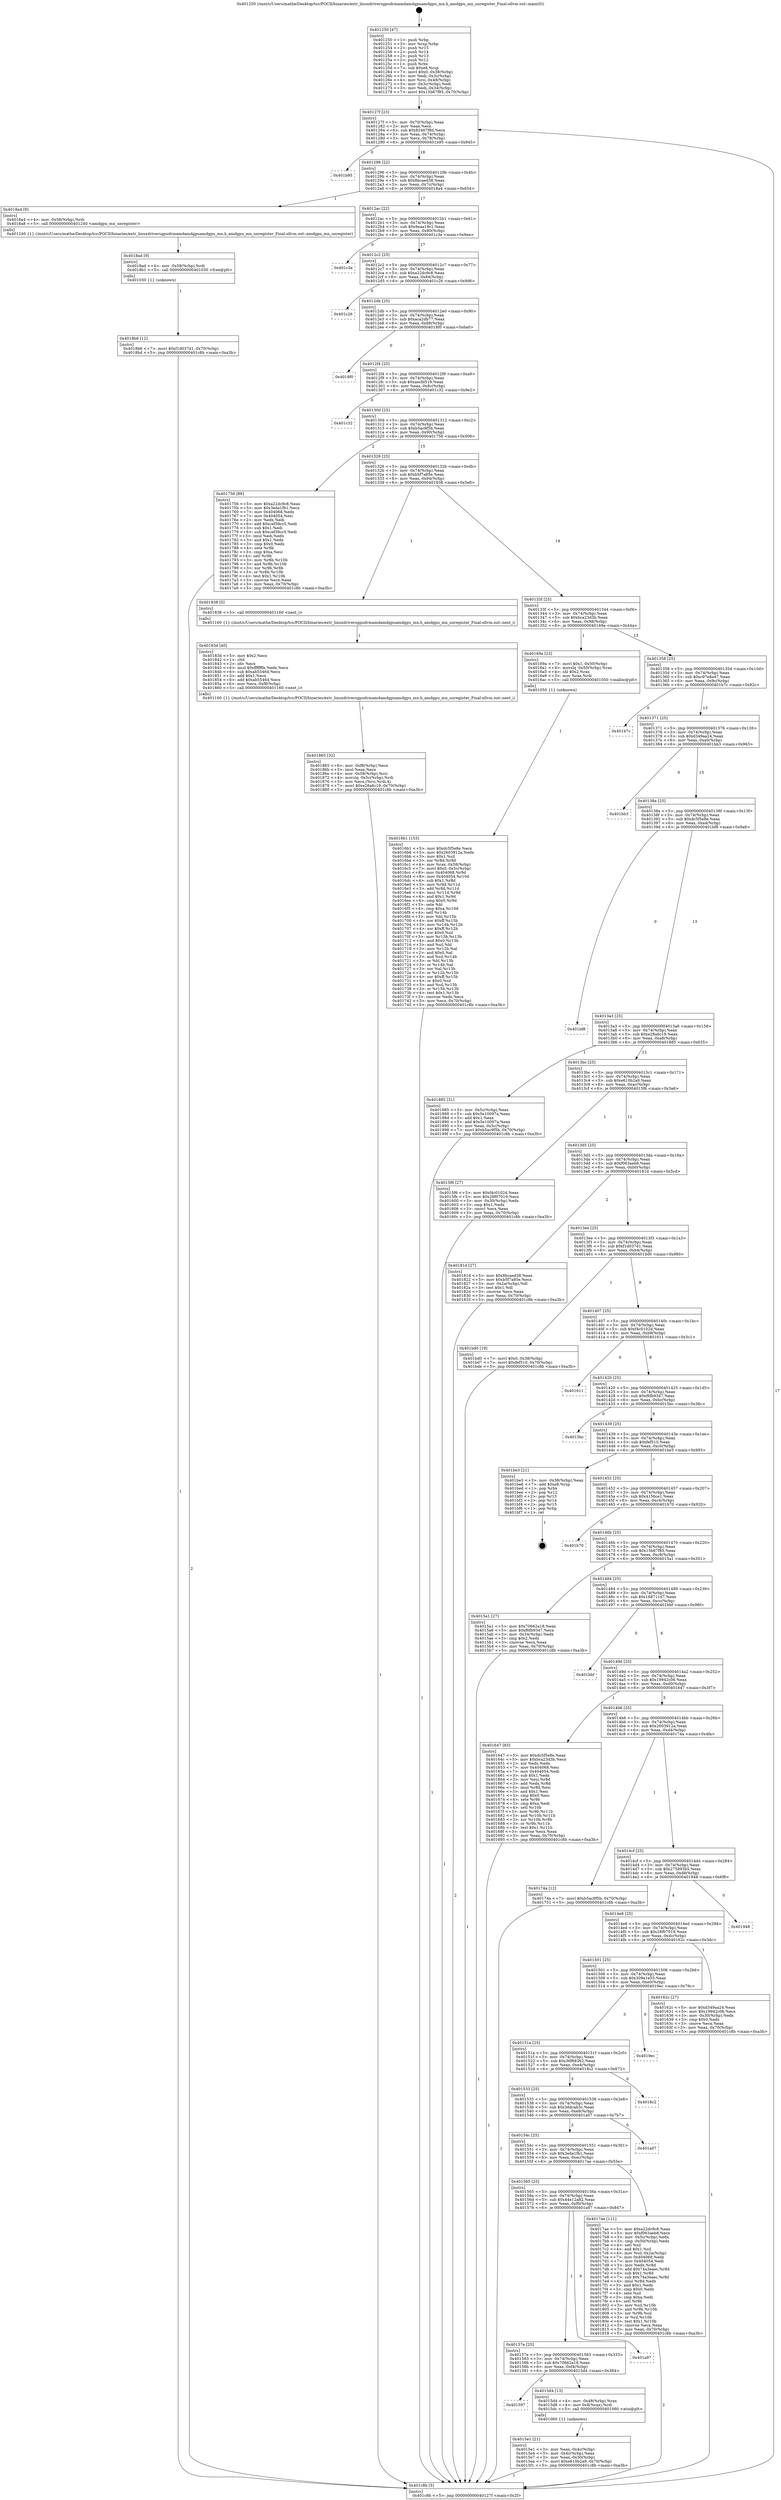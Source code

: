 digraph "0x401250" {
  label = "0x401250 (/mnt/c/Users/mathe/Desktop/tcc/POCII/binaries/extr_linuxdriversgpudrmamdamdgpuamdgpu_mn.h_amdgpu_mn_unregister_Final-ollvm.out::main(0))"
  labelloc = "t"
  node[shape=record]

  Entry [label="",width=0.3,height=0.3,shape=circle,fillcolor=black,style=filled]
  "0x40127f" [label="{
     0x40127f [23]\l
     | [instrs]\l
     &nbsp;&nbsp;0x40127f \<+3\>: mov -0x70(%rbp),%eax\l
     &nbsp;&nbsp;0x401282 \<+2\>: mov %eax,%ecx\l
     &nbsp;&nbsp;0x401284 \<+6\>: sub $0x82467f8d,%ecx\l
     &nbsp;&nbsp;0x40128a \<+3\>: mov %eax,-0x74(%rbp)\l
     &nbsp;&nbsp;0x40128d \<+3\>: mov %ecx,-0x78(%rbp)\l
     &nbsp;&nbsp;0x401290 \<+6\>: je 0000000000401b95 \<main+0x945\>\l
  }"]
  "0x401b95" [label="{
     0x401b95\l
  }", style=dashed]
  "0x401296" [label="{
     0x401296 [22]\l
     | [instrs]\l
     &nbsp;&nbsp;0x401296 \<+5\>: jmp 000000000040129b \<main+0x4b\>\l
     &nbsp;&nbsp;0x40129b \<+3\>: mov -0x74(%rbp),%eax\l
     &nbsp;&nbsp;0x40129e \<+5\>: sub $0x8bcaed38,%eax\l
     &nbsp;&nbsp;0x4012a3 \<+3\>: mov %eax,-0x7c(%rbp)\l
     &nbsp;&nbsp;0x4012a6 \<+6\>: je 00000000004018a4 \<main+0x654\>\l
  }"]
  Exit [label="",width=0.3,height=0.3,shape=circle,fillcolor=black,style=filled,peripheries=2]
  "0x4018a4" [label="{
     0x4018a4 [9]\l
     | [instrs]\l
     &nbsp;&nbsp;0x4018a4 \<+4\>: mov -0x58(%rbp),%rdi\l
     &nbsp;&nbsp;0x4018a8 \<+5\>: call 0000000000401240 \<amdgpu_mn_unregister\>\l
     | [calls]\l
     &nbsp;&nbsp;0x401240 \{1\} (/mnt/c/Users/mathe/Desktop/tcc/POCII/binaries/extr_linuxdriversgpudrmamdamdgpuamdgpu_mn.h_amdgpu_mn_unregister_Final-ollvm.out::amdgpu_mn_unregister)\l
  }"]
  "0x4012ac" [label="{
     0x4012ac [22]\l
     | [instrs]\l
     &nbsp;&nbsp;0x4012ac \<+5\>: jmp 00000000004012b1 \<main+0x61\>\l
     &nbsp;&nbsp;0x4012b1 \<+3\>: mov -0x74(%rbp),%eax\l
     &nbsp;&nbsp;0x4012b4 \<+5\>: sub $0x9eaa19c1,%eax\l
     &nbsp;&nbsp;0x4012b9 \<+3\>: mov %eax,-0x80(%rbp)\l
     &nbsp;&nbsp;0x4012bc \<+6\>: je 0000000000401c3e \<main+0x9ee\>\l
  }"]
  "0x4018b6" [label="{
     0x4018b6 [12]\l
     | [instrs]\l
     &nbsp;&nbsp;0x4018b6 \<+7\>: movl $0xf1d037d1,-0x70(%rbp)\l
     &nbsp;&nbsp;0x4018bd \<+5\>: jmp 0000000000401c8b \<main+0xa3b\>\l
  }"]
  "0x401c3e" [label="{
     0x401c3e\l
  }", style=dashed]
  "0x4012c2" [label="{
     0x4012c2 [25]\l
     | [instrs]\l
     &nbsp;&nbsp;0x4012c2 \<+5\>: jmp 00000000004012c7 \<main+0x77\>\l
     &nbsp;&nbsp;0x4012c7 \<+3\>: mov -0x74(%rbp),%eax\l
     &nbsp;&nbsp;0x4012ca \<+5\>: sub $0xa22dc9c8,%eax\l
     &nbsp;&nbsp;0x4012cf \<+6\>: mov %eax,-0x84(%rbp)\l
     &nbsp;&nbsp;0x4012d5 \<+6\>: je 0000000000401c26 \<main+0x9d6\>\l
  }"]
  "0x4018ad" [label="{
     0x4018ad [9]\l
     | [instrs]\l
     &nbsp;&nbsp;0x4018ad \<+4\>: mov -0x58(%rbp),%rdi\l
     &nbsp;&nbsp;0x4018b1 \<+5\>: call 0000000000401030 \<free@plt\>\l
     | [calls]\l
     &nbsp;&nbsp;0x401030 \{1\} (unknown)\l
  }"]
  "0x401c26" [label="{
     0x401c26\l
  }", style=dashed]
  "0x4012db" [label="{
     0x4012db [25]\l
     | [instrs]\l
     &nbsp;&nbsp;0x4012db \<+5\>: jmp 00000000004012e0 \<main+0x90\>\l
     &nbsp;&nbsp;0x4012e0 \<+3\>: mov -0x74(%rbp),%eax\l
     &nbsp;&nbsp;0x4012e3 \<+5\>: sub $0xaca2db77,%eax\l
     &nbsp;&nbsp;0x4012e8 \<+6\>: mov %eax,-0x88(%rbp)\l
     &nbsp;&nbsp;0x4012ee \<+6\>: je 00000000004018f0 \<main+0x6a0\>\l
  }"]
  "0x401865" [label="{
     0x401865 [32]\l
     | [instrs]\l
     &nbsp;&nbsp;0x401865 \<+6\>: mov -0xf8(%rbp),%ecx\l
     &nbsp;&nbsp;0x40186b \<+3\>: imul %eax,%ecx\l
     &nbsp;&nbsp;0x40186e \<+4\>: mov -0x58(%rbp),%rsi\l
     &nbsp;&nbsp;0x401872 \<+4\>: movslq -0x5c(%rbp),%rdi\l
     &nbsp;&nbsp;0x401876 \<+3\>: mov %ecx,(%rsi,%rdi,4)\l
     &nbsp;&nbsp;0x401879 \<+7\>: movl $0xe28a6c19,-0x70(%rbp)\l
     &nbsp;&nbsp;0x401880 \<+5\>: jmp 0000000000401c8b \<main+0xa3b\>\l
  }"]
  "0x4018f0" [label="{
     0x4018f0\l
  }", style=dashed]
  "0x4012f4" [label="{
     0x4012f4 [25]\l
     | [instrs]\l
     &nbsp;&nbsp;0x4012f4 \<+5\>: jmp 00000000004012f9 \<main+0xa9\>\l
     &nbsp;&nbsp;0x4012f9 \<+3\>: mov -0x74(%rbp),%eax\l
     &nbsp;&nbsp;0x4012fc \<+5\>: sub $0xaecfd519,%eax\l
     &nbsp;&nbsp;0x401301 \<+6\>: mov %eax,-0x8c(%rbp)\l
     &nbsp;&nbsp;0x401307 \<+6\>: je 0000000000401c32 \<main+0x9e2\>\l
  }"]
  "0x40183d" [label="{
     0x40183d [40]\l
     | [instrs]\l
     &nbsp;&nbsp;0x40183d \<+5\>: mov $0x2,%ecx\l
     &nbsp;&nbsp;0x401842 \<+1\>: cltd\l
     &nbsp;&nbsp;0x401843 \<+2\>: idiv %ecx\l
     &nbsp;&nbsp;0x401845 \<+6\>: imul $0xfffffffe,%edx,%ecx\l
     &nbsp;&nbsp;0x40184b \<+6\>: sub $0xab55464,%ecx\l
     &nbsp;&nbsp;0x401851 \<+3\>: add $0x1,%ecx\l
     &nbsp;&nbsp;0x401854 \<+6\>: add $0xab55464,%ecx\l
     &nbsp;&nbsp;0x40185a \<+6\>: mov %ecx,-0xf8(%rbp)\l
     &nbsp;&nbsp;0x401860 \<+5\>: call 0000000000401160 \<next_i\>\l
     | [calls]\l
     &nbsp;&nbsp;0x401160 \{1\} (/mnt/c/Users/mathe/Desktop/tcc/POCII/binaries/extr_linuxdriversgpudrmamdamdgpuamdgpu_mn.h_amdgpu_mn_unregister_Final-ollvm.out::next_i)\l
  }"]
  "0x401c32" [label="{
     0x401c32\l
  }", style=dashed]
  "0x40130d" [label="{
     0x40130d [25]\l
     | [instrs]\l
     &nbsp;&nbsp;0x40130d \<+5\>: jmp 0000000000401312 \<main+0xc2\>\l
     &nbsp;&nbsp;0x401312 \<+3\>: mov -0x74(%rbp),%eax\l
     &nbsp;&nbsp;0x401315 \<+5\>: sub $0xb5ac9f5b,%eax\l
     &nbsp;&nbsp;0x40131a \<+6\>: mov %eax,-0x90(%rbp)\l
     &nbsp;&nbsp;0x401320 \<+6\>: je 0000000000401756 \<main+0x506\>\l
  }"]
  "0x4016b1" [label="{
     0x4016b1 [153]\l
     | [instrs]\l
     &nbsp;&nbsp;0x4016b1 \<+5\>: mov $0xdc5f5e8e,%ecx\l
     &nbsp;&nbsp;0x4016b6 \<+5\>: mov $0x2603912a,%edx\l
     &nbsp;&nbsp;0x4016bb \<+3\>: mov $0x1,%sil\l
     &nbsp;&nbsp;0x4016be \<+3\>: xor %r8d,%r8d\l
     &nbsp;&nbsp;0x4016c1 \<+4\>: mov %rax,-0x58(%rbp)\l
     &nbsp;&nbsp;0x4016c5 \<+7\>: movl $0x0,-0x5c(%rbp)\l
     &nbsp;&nbsp;0x4016cc \<+8\>: mov 0x404068,%r9d\l
     &nbsp;&nbsp;0x4016d4 \<+8\>: mov 0x404054,%r10d\l
     &nbsp;&nbsp;0x4016dc \<+4\>: sub $0x1,%r8d\l
     &nbsp;&nbsp;0x4016e0 \<+3\>: mov %r9d,%r11d\l
     &nbsp;&nbsp;0x4016e3 \<+3\>: add %r8d,%r11d\l
     &nbsp;&nbsp;0x4016e6 \<+4\>: imul %r11d,%r9d\l
     &nbsp;&nbsp;0x4016ea \<+4\>: and $0x1,%r9d\l
     &nbsp;&nbsp;0x4016ee \<+4\>: cmp $0x0,%r9d\l
     &nbsp;&nbsp;0x4016f2 \<+3\>: sete %bl\l
     &nbsp;&nbsp;0x4016f5 \<+4\>: cmp $0xa,%r10d\l
     &nbsp;&nbsp;0x4016f9 \<+4\>: setl %r14b\l
     &nbsp;&nbsp;0x4016fd \<+3\>: mov %bl,%r15b\l
     &nbsp;&nbsp;0x401700 \<+4\>: xor $0xff,%r15b\l
     &nbsp;&nbsp;0x401704 \<+3\>: mov %r14b,%r12b\l
     &nbsp;&nbsp;0x401707 \<+4\>: xor $0xff,%r12b\l
     &nbsp;&nbsp;0x40170b \<+4\>: xor $0x0,%sil\l
     &nbsp;&nbsp;0x40170f \<+3\>: mov %r15b,%r13b\l
     &nbsp;&nbsp;0x401712 \<+4\>: and $0x0,%r13b\l
     &nbsp;&nbsp;0x401716 \<+3\>: and %sil,%bl\l
     &nbsp;&nbsp;0x401719 \<+3\>: mov %r12b,%al\l
     &nbsp;&nbsp;0x40171c \<+2\>: and $0x0,%al\l
     &nbsp;&nbsp;0x40171e \<+3\>: and %sil,%r14b\l
     &nbsp;&nbsp;0x401721 \<+3\>: or %bl,%r13b\l
     &nbsp;&nbsp;0x401724 \<+3\>: or %r14b,%al\l
     &nbsp;&nbsp;0x401727 \<+3\>: xor %al,%r13b\l
     &nbsp;&nbsp;0x40172a \<+3\>: or %r12b,%r15b\l
     &nbsp;&nbsp;0x40172d \<+4\>: xor $0xff,%r15b\l
     &nbsp;&nbsp;0x401731 \<+4\>: or $0x0,%sil\l
     &nbsp;&nbsp;0x401735 \<+3\>: and %sil,%r15b\l
     &nbsp;&nbsp;0x401738 \<+3\>: or %r15b,%r13b\l
     &nbsp;&nbsp;0x40173b \<+4\>: test $0x1,%r13b\l
     &nbsp;&nbsp;0x40173f \<+3\>: cmovne %edx,%ecx\l
     &nbsp;&nbsp;0x401742 \<+3\>: mov %ecx,-0x70(%rbp)\l
     &nbsp;&nbsp;0x401745 \<+5\>: jmp 0000000000401c8b \<main+0xa3b\>\l
  }"]
  "0x401756" [label="{
     0x401756 [88]\l
     | [instrs]\l
     &nbsp;&nbsp;0x401756 \<+5\>: mov $0xa22dc9c8,%eax\l
     &nbsp;&nbsp;0x40175b \<+5\>: mov $0x3eda1fb1,%ecx\l
     &nbsp;&nbsp;0x401760 \<+7\>: mov 0x404068,%edx\l
     &nbsp;&nbsp;0x401767 \<+7\>: mov 0x404054,%esi\l
     &nbsp;&nbsp;0x40176e \<+2\>: mov %edx,%edi\l
     &nbsp;&nbsp;0x401770 \<+6\>: add $0xcef39cc5,%edi\l
     &nbsp;&nbsp;0x401776 \<+3\>: sub $0x1,%edi\l
     &nbsp;&nbsp;0x401779 \<+6\>: sub $0xcef39cc5,%edi\l
     &nbsp;&nbsp;0x40177f \<+3\>: imul %edi,%edx\l
     &nbsp;&nbsp;0x401782 \<+3\>: and $0x1,%edx\l
     &nbsp;&nbsp;0x401785 \<+3\>: cmp $0x0,%edx\l
     &nbsp;&nbsp;0x401788 \<+4\>: sete %r8b\l
     &nbsp;&nbsp;0x40178c \<+3\>: cmp $0xa,%esi\l
     &nbsp;&nbsp;0x40178f \<+4\>: setl %r9b\l
     &nbsp;&nbsp;0x401793 \<+3\>: mov %r8b,%r10b\l
     &nbsp;&nbsp;0x401796 \<+3\>: and %r9b,%r10b\l
     &nbsp;&nbsp;0x401799 \<+3\>: xor %r9b,%r8b\l
     &nbsp;&nbsp;0x40179c \<+3\>: or %r8b,%r10b\l
     &nbsp;&nbsp;0x40179f \<+4\>: test $0x1,%r10b\l
     &nbsp;&nbsp;0x4017a3 \<+3\>: cmovne %ecx,%eax\l
     &nbsp;&nbsp;0x4017a6 \<+3\>: mov %eax,-0x70(%rbp)\l
     &nbsp;&nbsp;0x4017a9 \<+5\>: jmp 0000000000401c8b \<main+0xa3b\>\l
  }"]
  "0x401326" [label="{
     0x401326 [25]\l
     | [instrs]\l
     &nbsp;&nbsp;0x401326 \<+5\>: jmp 000000000040132b \<main+0xdb\>\l
     &nbsp;&nbsp;0x40132b \<+3\>: mov -0x74(%rbp),%eax\l
     &nbsp;&nbsp;0x40132e \<+5\>: sub $0xb5f7a85e,%eax\l
     &nbsp;&nbsp;0x401333 \<+6\>: mov %eax,-0x94(%rbp)\l
     &nbsp;&nbsp;0x401339 \<+6\>: je 0000000000401838 \<main+0x5e8\>\l
  }"]
  "0x4015e1" [label="{
     0x4015e1 [21]\l
     | [instrs]\l
     &nbsp;&nbsp;0x4015e1 \<+3\>: mov %eax,-0x4c(%rbp)\l
     &nbsp;&nbsp;0x4015e4 \<+3\>: mov -0x4c(%rbp),%eax\l
     &nbsp;&nbsp;0x4015e7 \<+3\>: mov %eax,-0x30(%rbp)\l
     &nbsp;&nbsp;0x4015ea \<+7\>: movl $0xe610b2a9,-0x70(%rbp)\l
     &nbsp;&nbsp;0x4015f1 \<+5\>: jmp 0000000000401c8b \<main+0xa3b\>\l
  }"]
  "0x401838" [label="{
     0x401838 [5]\l
     | [instrs]\l
     &nbsp;&nbsp;0x401838 \<+5\>: call 0000000000401160 \<next_i\>\l
     | [calls]\l
     &nbsp;&nbsp;0x401160 \{1\} (/mnt/c/Users/mathe/Desktop/tcc/POCII/binaries/extr_linuxdriversgpudrmamdamdgpuamdgpu_mn.h_amdgpu_mn_unregister_Final-ollvm.out::next_i)\l
  }"]
  "0x40133f" [label="{
     0x40133f [25]\l
     | [instrs]\l
     &nbsp;&nbsp;0x40133f \<+5\>: jmp 0000000000401344 \<main+0xf4\>\l
     &nbsp;&nbsp;0x401344 \<+3\>: mov -0x74(%rbp),%eax\l
     &nbsp;&nbsp;0x401347 \<+5\>: sub $0xbca23d3b,%eax\l
     &nbsp;&nbsp;0x40134c \<+6\>: mov %eax,-0x98(%rbp)\l
     &nbsp;&nbsp;0x401352 \<+6\>: je 000000000040169a \<main+0x44a\>\l
  }"]
  "0x401597" [label="{
     0x401597\l
  }", style=dashed]
  "0x40169a" [label="{
     0x40169a [23]\l
     | [instrs]\l
     &nbsp;&nbsp;0x40169a \<+7\>: movl $0x1,-0x50(%rbp)\l
     &nbsp;&nbsp;0x4016a1 \<+4\>: movslq -0x50(%rbp),%rax\l
     &nbsp;&nbsp;0x4016a5 \<+4\>: shl $0x2,%rax\l
     &nbsp;&nbsp;0x4016a9 \<+3\>: mov %rax,%rdi\l
     &nbsp;&nbsp;0x4016ac \<+5\>: call 0000000000401050 \<malloc@plt\>\l
     | [calls]\l
     &nbsp;&nbsp;0x401050 \{1\} (unknown)\l
  }"]
  "0x401358" [label="{
     0x401358 [25]\l
     | [instrs]\l
     &nbsp;&nbsp;0x401358 \<+5\>: jmp 000000000040135d \<main+0x10d\>\l
     &nbsp;&nbsp;0x40135d \<+3\>: mov -0x74(%rbp),%eax\l
     &nbsp;&nbsp;0x401360 \<+5\>: sub $0xc97e8a47,%eax\l
     &nbsp;&nbsp;0x401365 \<+6\>: mov %eax,-0x9c(%rbp)\l
     &nbsp;&nbsp;0x40136b \<+6\>: je 0000000000401b7c \<main+0x92c\>\l
  }"]
  "0x4015d4" [label="{
     0x4015d4 [13]\l
     | [instrs]\l
     &nbsp;&nbsp;0x4015d4 \<+4\>: mov -0x48(%rbp),%rax\l
     &nbsp;&nbsp;0x4015d8 \<+4\>: mov 0x8(%rax),%rdi\l
     &nbsp;&nbsp;0x4015dc \<+5\>: call 0000000000401060 \<atoi@plt\>\l
     | [calls]\l
     &nbsp;&nbsp;0x401060 \{1\} (unknown)\l
  }"]
  "0x401b7c" [label="{
     0x401b7c\l
  }", style=dashed]
  "0x401371" [label="{
     0x401371 [25]\l
     | [instrs]\l
     &nbsp;&nbsp;0x401371 \<+5\>: jmp 0000000000401376 \<main+0x126\>\l
     &nbsp;&nbsp;0x401376 \<+3\>: mov -0x74(%rbp),%eax\l
     &nbsp;&nbsp;0x401379 \<+5\>: sub $0xd349aa24,%eax\l
     &nbsp;&nbsp;0x40137e \<+6\>: mov %eax,-0xa0(%rbp)\l
     &nbsp;&nbsp;0x401384 \<+6\>: je 0000000000401bb3 \<main+0x963\>\l
  }"]
  "0x40157e" [label="{
     0x40157e [25]\l
     | [instrs]\l
     &nbsp;&nbsp;0x40157e \<+5\>: jmp 0000000000401583 \<main+0x333\>\l
     &nbsp;&nbsp;0x401583 \<+3\>: mov -0x74(%rbp),%eax\l
     &nbsp;&nbsp;0x401586 \<+5\>: sub $0x70662a18,%eax\l
     &nbsp;&nbsp;0x40158b \<+6\>: mov %eax,-0xf4(%rbp)\l
     &nbsp;&nbsp;0x401591 \<+6\>: je 00000000004015d4 \<main+0x384\>\l
  }"]
  "0x401bb3" [label="{
     0x401bb3\l
  }", style=dashed]
  "0x40138a" [label="{
     0x40138a [25]\l
     | [instrs]\l
     &nbsp;&nbsp;0x40138a \<+5\>: jmp 000000000040138f \<main+0x13f\>\l
     &nbsp;&nbsp;0x40138f \<+3\>: mov -0x74(%rbp),%eax\l
     &nbsp;&nbsp;0x401392 \<+5\>: sub $0xdc5f5e8e,%eax\l
     &nbsp;&nbsp;0x401397 \<+6\>: mov %eax,-0xa4(%rbp)\l
     &nbsp;&nbsp;0x40139d \<+6\>: je 0000000000401bf8 \<main+0x9a8\>\l
  }"]
  "0x401a97" [label="{
     0x401a97\l
  }", style=dashed]
  "0x401bf8" [label="{
     0x401bf8\l
  }", style=dashed]
  "0x4013a3" [label="{
     0x4013a3 [25]\l
     | [instrs]\l
     &nbsp;&nbsp;0x4013a3 \<+5\>: jmp 00000000004013a8 \<main+0x158\>\l
     &nbsp;&nbsp;0x4013a8 \<+3\>: mov -0x74(%rbp),%eax\l
     &nbsp;&nbsp;0x4013ab \<+5\>: sub $0xe28a6c19,%eax\l
     &nbsp;&nbsp;0x4013b0 \<+6\>: mov %eax,-0xa8(%rbp)\l
     &nbsp;&nbsp;0x4013b6 \<+6\>: je 0000000000401885 \<main+0x635\>\l
  }"]
  "0x401565" [label="{
     0x401565 [25]\l
     | [instrs]\l
     &nbsp;&nbsp;0x401565 \<+5\>: jmp 000000000040156a \<main+0x31a\>\l
     &nbsp;&nbsp;0x40156a \<+3\>: mov -0x74(%rbp),%eax\l
     &nbsp;&nbsp;0x40156d \<+5\>: sub $0x44e12a82,%eax\l
     &nbsp;&nbsp;0x401572 \<+6\>: mov %eax,-0xf0(%rbp)\l
     &nbsp;&nbsp;0x401578 \<+6\>: je 0000000000401a97 \<main+0x847\>\l
  }"]
  "0x401885" [label="{
     0x401885 [31]\l
     | [instrs]\l
     &nbsp;&nbsp;0x401885 \<+3\>: mov -0x5c(%rbp),%eax\l
     &nbsp;&nbsp;0x401888 \<+5\>: sub $0x5e10097a,%eax\l
     &nbsp;&nbsp;0x40188d \<+3\>: add $0x1,%eax\l
     &nbsp;&nbsp;0x401890 \<+5\>: add $0x5e10097a,%eax\l
     &nbsp;&nbsp;0x401895 \<+3\>: mov %eax,-0x5c(%rbp)\l
     &nbsp;&nbsp;0x401898 \<+7\>: movl $0xb5ac9f5b,-0x70(%rbp)\l
     &nbsp;&nbsp;0x40189f \<+5\>: jmp 0000000000401c8b \<main+0xa3b\>\l
  }"]
  "0x4013bc" [label="{
     0x4013bc [25]\l
     | [instrs]\l
     &nbsp;&nbsp;0x4013bc \<+5\>: jmp 00000000004013c1 \<main+0x171\>\l
     &nbsp;&nbsp;0x4013c1 \<+3\>: mov -0x74(%rbp),%eax\l
     &nbsp;&nbsp;0x4013c4 \<+5\>: sub $0xe610b2a9,%eax\l
     &nbsp;&nbsp;0x4013c9 \<+6\>: mov %eax,-0xac(%rbp)\l
     &nbsp;&nbsp;0x4013cf \<+6\>: je 00000000004015f6 \<main+0x3a6\>\l
  }"]
  "0x4017ae" [label="{
     0x4017ae [111]\l
     | [instrs]\l
     &nbsp;&nbsp;0x4017ae \<+5\>: mov $0xa22dc9c8,%eax\l
     &nbsp;&nbsp;0x4017b3 \<+5\>: mov $0xf063aeb8,%ecx\l
     &nbsp;&nbsp;0x4017b8 \<+3\>: mov -0x5c(%rbp),%edx\l
     &nbsp;&nbsp;0x4017bb \<+3\>: cmp -0x50(%rbp),%edx\l
     &nbsp;&nbsp;0x4017be \<+4\>: setl %sil\l
     &nbsp;&nbsp;0x4017c2 \<+4\>: and $0x1,%sil\l
     &nbsp;&nbsp;0x4017c6 \<+4\>: mov %sil,-0x2a(%rbp)\l
     &nbsp;&nbsp;0x4017ca \<+7\>: mov 0x404068,%edx\l
     &nbsp;&nbsp;0x4017d1 \<+7\>: mov 0x404054,%edi\l
     &nbsp;&nbsp;0x4017d8 \<+3\>: mov %edx,%r8d\l
     &nbsp;&nbsp;0x4017db \<+7\>: add $0x74a3eaec,%r8d\l
     &nbsp;&nbsp;0x4017e2 \<+4\>: sub $0x1,%r8d\l
     &nbsp;&nbsp;0x4017e6 \<+7\>: sub $0x74a3eaec,%r8d\l
     &nbsp;&nbsp;0x4017ed \<+4\>: imul %r8d,%edx\l
     &nbsp;&nbsp;0x4017f1 \<+3\>: and $0x1,%edx\l
     &nbsp;&nbsp;0x4017f4 \<+3\>: cmp $0x0,%edx\l
     &nbsp;&nbsp;0x4017f7 \<+4\>: sete %sil\l
     &nbsp;&nbsp;0x4017fb \<+3\>: cmp $0xa,%edi\l
     &nbsp;&nbsp;0x4017fe \<+4\>: setl %r9b\l
     &nbsp;&nbsp;0x401802 \<+3\>: mov %sil,%r10b\l
     &nbsp;&nbsp;0x401805 \<+3\>: and %r9b,%r10b\l
     &nbsp;&nbsp;0x401808 \<+3\>: xor %r9b,%sil\l
     &nbsp;&nbsp;0x40180b \<+3\>: or %sil,%r10b\l
     &nbsp;&nbsp;0x40180e \<+4\>: test $0x1,%r10b\l
     &nbsp;&nbsp;0x401812 \<+3\>: cmovne %ecx,%eax\l
     &nbsp;&nbsp;0x401815 \<+3\>: mov %eax,-0x70(%rbp)\l
     &nbsp;&nbsp;0x401818 \<+5\>: jmp 0000000000401c8b \<main+0xa3b\>\l
  }"]
  "0x4015f6" [label="{
     0x4015f6 [27]\l
     | [instrs]\l
     &nbsp;&nbsp;0x4015f6 \<+5\>: mov $0xf4c0102d,%eax\l
     &nbsp;&nbsp;0x4015fb \<+5\>: mov $0x28f07019,%ecx\l
     &nbsp;&nbsp;0x401600 \<+3\>: mov -0x30(%rbp),%edx\l
     &nbsp;&nbsp;0x401603 \<+3\>: cmp $0x1,%edx\l
     &nbsp;&nbsp;0x401606 \<+3\>: cmovl %ecx,%eax\l
     &nbsp;&nbsp;0x401609 \<+3\>: mov %eax,-0x70(%rbp)\l
     &nbsp;&nbsp;0x40160c \<+5\>: jmp 0000000000401c8b \<main+0xa3b\>\l
  }"]
  "0x4013d5" [label="{
     0x4013d5 [25]\l
     | [instrs]\l
     &nbsp;&nbsp;0x4013d5 \<+5\>: jmp 00000000004013da \<main+0x18a\>\l
     &nbsp;&nbsp;0x4013da \<+3\>: mov -0x74(%rbp),%eax\l
     &nbsp;&nbsp;0x4013dd \<+5\>: sub $0xf063aeb8,%eax\l
     &nbsp;&nbsp;0x4013e2 \<+6\>: mov %eax,-0xb0(%rbp)\l
     &nbsp;&nbsp;0x4013e8 \<+6\>: je 000000000040181d \<main+0x5cd\>\l
  }"]
  "0x40154c" [label="{
     0x40154c [25]\l
     | [instrs]\l
     &nbsp;&nbsp;0x40154c \<+5\>: jmp 0000000000401551 \<main+0x301\>\l
     &nbsp;&nbsp;0x401551 \<+3\>: mov -0x74(%rbp),%eax\l
     &nbsp;&nbsp;0x401554 \<+5\>: sub $0x3eda1fb1,%eax\l
     &nbsp;&nbsp;0x401559 \<+6\>: mov %eax,-0xec(%rbp)\l
     &nbsp;&nbsp;0x40155f \<+6\>: je 00000000004017ae \<main+0x55e\>\l
  }"]
  "0x40181d" [label="{
     0x40181d [27]\l
     | [instrs]\l
     &nbsp;&nbsp;0x40181d \<+5\>: mov $0x8bcaed38,%eax\l
     &nbsp;&nbsp;0x401822 \<+5\>: mov $0xb5f7a85e,%ecx\l
     &nbsp;&nbsp;0x401827 \<+3\>: mov -0x2a(%rbp),%dl\l
     &nbsp;&nbsp;0x40182a \<+3\>: test $0x1,%dl\l
     &nbsp;&nbsp;0x40182d \<+3\>: cmovne %ecx,%eax\l
     &nbsp;&nbsp;0x401830 \<+3\>: mov %eax,-0x70(%rbp)\l
     &nbsp;&nbsp;0x401833 \<+5\>: jmp 0000000000401c8b \<main+0xa3b\>\l
  }"]
  "0x4013ee" [label="{
     0x4013ee [25]\l
     | [instrs]\l
     &nbsp;&nbsp;0x4013ee \<+5\>: jmp 00000000004013f3 \<main+0x1a3\>\l
     &nbsp;&nbsp;0x4013f3 \<+3\>: mov -0x74(%rbp),%eax\l
     &nbsp;&nbsp;0x4013f6 \<+5\>: sub $0xf1d037d1,%eax\l
     &nbsp;&nbsp;0x4013fb \<+6\>: mov %eax,-0xb4(%rbp)\l
     &nbsp;&nbsp;0x401401 \<+6\>: je 0000000000401bd0 \<main+0x980\>\l
  }"]
  "0x401a07" [label="{
     0x401a07\l
  }", style=dashed]
  "0x401bd0" [label="{
     0x401bd0 [19]\l
     | [instrs]\l
     &nbsp;&nbsp;0x401bd0 \<+7\>: movl $0x0,-0x38(%rbp)\l
     &nbsp;&nbsp;0x401bd7 \<+7\>: movl $0xfef510,-0x70(%rbp)\l
     &nbsp;&nbsp;0x401bde \<+5\>: jmp 0000000000401c8b \<main+0xa3b\>\l
  }"]
  "0x401407" [label="{
     0x401407 [25]\l
     | [instrs]\l
     &nbsp;&nbsp;0x401407 \<+5\>: jmp 000000000040140c \<main+0x1bc\>\l
     &nbsp;&nbsp;0x40140c \<+3\>: mov -0x74(%rbp),%eax\l
     &nbsp;&nbsp;0x40140f \<+5\>: sub $0xf4c0102d,%eax\l
     &nbsp;&nbsp;0x401414 \<+6\>: mov %eax,-0xb8(%rbp)\l
     &nbsp;&nbsp;0x40141a \<+6\>: je 0000000000401611 \<main+0x3c1\>\l
  }"]
  "0x401533" [label="{
     0x401533 [25]\l
     | [instrs]\l
     &nbsp;&nbsp;0x401533 \<+5\>: jmp 0000000000401538 \<main+0x2e8\>\l
     &nbsp;&nbsp;0x401538 \<+3\>: mov -0x74(%rbp),%eax\l
     &nbsp;&nbsp;0x40153b \<+5\>: sub $0x3ddcab3c,%eax\l
     &nbsp;&nbsp;0x401540 \<+6\>: mov %eax,-0xe8(%rbp)\l
     &nbsp;&nbsp;0x401546 \<+6\>: je 0000000000401a07 \<main+0x7b7\>\l
  }"]
  "0x401611" [label="{
     0x401611\l
  }", style=dashed]
  "0x401420" [label="{
     0x401420 [25]\l
     | [instrs]\l
     &nbsp;&nbsp;0x401420 \<+5\>: jmp 0000000000401425 \<main+0x1d5\>\l
     &nbsp;&nbsp;0x401425 \<+3\>: mov -0x74(%rbp),%eax\l
     &nbsp;&nbsp;0x401428 \<+5\>: sub $0xf6fb9347,%eax\l
     &nbsp;&nbsp;0x40142d \<+6\>: mov %eax,-0xbc(%rbp)\l
     &nbsp;&nbsp;0x401433 \<+6\>: je 00000000004015bc \<main+0x36c\>\l
  }"]
  "0x4018c2" [label="{
     0x4018c2\l
  }", style=dashed]
  "0x4015bc" [label="{
     0x4015bc\l
  }", style=dashed]
  "0x401439" [label="{
     0x401439 [25]\l
     | [instrs]\l
     &nbsp;&nbsp;0x401439 \<+5\>: jmp 000000000040143e \<main+0x1ee\>\l
     &nbsp;&nbsp;0x40143e \<+3\>: mov -0x74(%rbp),%eax\l
     &nbsp;&nbsp;0x401441 \<+5\>: sub $0xfef510,%eax\l
     &nbsp;&nbsp;0x401446 \<+6\>: mov %eax,-0xc0(%rbp)\l
     &nbsp;&nbsp;0x40144c \<+6\>: je 0000000000401be3 \<main+0x993\>\l
  }"]
  "0x40151a" [label="{
     0x40151a [25]\l
     | [instrs]\l
     &nbsp;&nbsp;0x40151a \<+5\>: jmp 000000000040151f \<main+0x2cf\>\l
     &nbsp;&nbsp;0x40151f \<+3\>: mov -0x74(%rbp),%eax\l
     &nbsp;&nbsp;0x401522 \<+5\>: sub $0x36f68362,%eax\l
     &nbsp;&nbsp;0x401527 \<+6\>: mov %eax,-0xe4(%rbp)\l
     &nbsp;&nbsp;0x40152d \<+6\>: je 00000000004018c2 \<main+0x672\>\l
  }"]
  "0x401be3" [label="{
     0x401be3 [21]\l
     | [instrs]\l
     &nbsp;&nbsp;0x401be3 \<+3\>: mov -0x38(%rbp),%eax\l
     &nbsp;&nbsp;0x401be6 \<+7\>: add $0xe8,%rsp\l
     &nbsp;&nbsp;0x401bed \<+1\>: pop %rbx\l
     &nbsp;&nbsp;0x401bee \<+2\>: pop %r12\l
     &nbsp;&nbsp;0x401bf0 \<+2\>: pop %r13\l
     &nbsp;&nbsp;0x401bf2 \<+2\>: pop %r14\l
     &nbsp;&nbsp;0x401bf4 \<+2\>: pop %r15\l
     &nbsp;&nbsp;0x401bf6 \<+1\>: pop %rbp\l
     &nbsp;&nbsp;0x401bf7 \<+1\>: ret\l
  }"]
  "0x401452" [label="{
     0x401452 [25]\l
     | [instrs]\l
     &nbsp;&nbsp;0x401452 \<+5\>: jmp 0000000000401457 \<main+0x207\>\l
     &nbsp;&nbsp;0x401457 \<+3\>: mov -0x74(%rbp),%eax\l
     &nbsp;&nbsp;0x40145a \<+5\>: sub $0x4156ce1,%eax\l
     &nbsp;&nbsp;0x40145f \<+6\>: mov %eax,-0xc4(%rbp)\l
     &nbsp;&nbsp;0x401465 \<+6\>: je 0000000000401b70 \<main+0x920\>\l
  }"]
  "0x4019ec" [label="{
     0x4019ec\l
  }", style=dashed]
  "0x401b70" [label="{
     0x401b70\l
  }", style=dashed]
  "0x40146b" [label="{
     0x40146b [25]\l
     | [instrs]\l
     &nbsp;&nbsp;0x40146b \<+5\>: jmp 0000000000401470 \<main+0x220\>\l
     &nbsp;&nbsp;0x401470 \<+3\>: mov -0x74(%rbp),%eax\l
     &nbsp;&nbsp;0x401473 \<+5\>: sub $0x15b67f85,%eax\l
     &nbsp;&nbsp;0x401478 \<+6\>: mov %eax,-0xc8(%rbp)\l
     &nbsp;&nbsp;0x40147e \<+6\>: je 00000000004015a1 \<main+0x351\>\l
  }"]
  "0x401501" [label="{
     0x401501 [25]\l
     | [instrs]\l
     &nbsp;&nbsp;0x401501 \<+5\>: jmp 0000000000401506 \<main+0x2b6\>\l
     &nbsp;&nbsp;0x401506 \<+3\>: mov -0x74(%rbp),%eax\l
     &nbsp;&nbsp;0x401509 \<+5\>: sub $0x309e1e55,%eax\l
     &nbsp;&nbsp;0x40150e \<+6\>: mov %eax,-0xe0(%rbp)\l
     &nbsp;&nbsp;0x401514 \<+6\>: je 00000000004019ec \<main+0x79c\>\l
  }"]
  "0x4015a1" [label="{
     0x4015a1 [27]\l
     | [instrs]\l
     &nbsp;&nbsp;0x4015a1 \<+5\>: mov $0x70662a18,%eax\l
     &nbsp;&nbsp;0x4015a6 \<+5\>: mov $0xf6fb9347,%ecx\l
     &nbsp;&nbsp;0x4015ab \<+3\>: mov -0x34(%rbp),%edx\l
     &nbsp;&nbsp;0x4015ae \<+3\>: cmp $0x2,%edx\l
     &nbsp;&nbsp;0x4015b1 \<+3\>: cmovne %ecx,%eax\l
     &nbsp;&nbsp;0x4015b4 \<+3\>: mov %eax,-0x70(%rbp)\l
     &nbsp;&nbsp;0x4015b7 \<+5\>: jmp 0000000000401c8b \<main+0xa3b\>\l
  }"]
  "0x401484" [label="{
     0x401484 [25]\l
     | [instrs]\l
     &nbsp;&nbsp;0x401484 \<+5\>: jmp 0000000000401489 \<main+0x239\>\l
     &nbsp;&nbsp;0x401489 \<+3\>: mov -0x74(%rbp),%eax\l
     &nbsp;&nbsp;0x40148c \<+5\>: sub $0x168711d7,%eax\l
     &nbsp;&nbsp;0x401491 \<+6\>: mov %eax,-0xcc(%rbp)\l
     &nbsp;&nbsp;0x401497 \<+6\>: je 0000000000401bbf \<main+0x96f\>\l
  }"]
  "0x401c8b" [label="{
     0x401c8b [5]\l
     | [instrs]\l
     &nbsp;&nbsp;0x401c8b \<+5\>: jmp 000000000040127f \<main+0x2f\>\l
  }"]
  "0x401250" [label="{
     0x401250 [47]\l
     | [instrs]\l
     &nbsp;&nbsp;0x401250 \<+1\>: push %rbp\l
     &nbsp;&nbsp;0x401251 \<+3\>: mov %rsp,%rbp\l
     &nbsp;&nbsp;0x401254 \<+2\>: push %r15\l
     &nbsp;&nbsp;0x401256 \<+2\>: push %r14\l
     &nbsp;&nbsp;0x401258 \<+2\>: push %r13\l
     &nbsp;&nbsp;0x40125a \<+2\>: push %r12\l
     &nbsp;&nbsp;0x40125c \<+1\>: push %rbx\l
     &nbsp;&nbsp;0x40125d \<+7\>: sub $0xe8,%rsp\l
     &nbsp;&nbsp;0x401264 \<+7\>: movl $0x0,-0x38(%rbp)\l
     &nbsp;&nbsp;0x40126b \<+3\>: mov %edi,-0x3c(%rbp)\l
     &nbsp;&nbsp;0x40126e \<+4\>: mov %rsi,-0x48(%rbp)\l
     &nbsp;&nbsp;0x401272 \<+3\>: mov -0x3c(%rbp),%edi\l
     &nbsp;&nbsp;0x401275 \<+3\>: mov %edi,-0x34(%rbp)\l
     &nbsp;&nbsp;0x401278 \<+7\>: movl $0x15b67f85,-0x70(%rbp)\l
  }"]
  "0x40162c" [label="{
     0x40162c [27]\l
     | [instrs]\l
     &nbsp;&nbsp;0x40162c \<+5\>: mov $0xd349aa24,%eax\l
     &nbsp;&nbsp;0x401631 \<+5\>: mov $0x19942c06,%ecx\l
     &nbsp;&nbsp;0x401636 \<+3\>: mov -0x30(%rbp),%edx\l
     &nbsp;&nbsp;0x401639 \<+3\>: cmp $0x0,%edx\l
     &nbsp;&nbsp;0x40163c \<+3\>: cmove %ecx,%eax\l
     &nbsp;&nbsp;0x40163f \<+3\>: mov %eax,-0x70(%rbp)\l
     &nbsp;&nbsp;0x401642 \<+5\>: jmp 0000000000401c8b \<main+0xa3b\>\l
  }"]
  "0x401bbf" [label="{
     0x401bbf\l
  }", style=dashed]
  "0x40149d" [label="{
     0x40149d [25]\l
     | [instrs]\l
     &nbsp;&nbsp;0x40149d \<+5\>: jmp 00000000004014a2 \<main+0x252\>\l
     &nbsp;&nbsp;0x4014a2 \<+3\>: mov -0x74(%rbp),%eax\l
     &nbsp;&nbsp;0x4014a5 \<+5\>: sub $0x19942c06,%eax\l
     &nbsp;&nbsp;0x4014aa \<+6\>: mov %eax,-0xd0(%rbp)\l
     &nbsp;&nbsp;0x4014b0 \<+6\>: je 0000000000401647 \<main+0x3f7\>\l
  }"]
  "0x4014e8" [label="{
     0x4014e8 [25]\l
     | [instrs]\l
     &nbsp;&nbsp;0x4014e8 \<+5\>: jmp 00000000004014ed \<main+0x29d\>\l
     &nbsp;&nbsp;0x4014ed \<+3\>: mov -0x74(%rbp),%eax\l
     &nbsp;&nbsp;0x4014f0 \<+5\>: sub $0x28f07019,%eax\l
     &nbsp;&nbsp;0x4014f5 \<+6\>: mov %eax,-0xdc(%rbp)\l
     &nbsp;&nbsp;0x4014fb \<+6\>: je 000000000040162c \<main+0x3dc\>\l
  }"]
  "0x401647" [label="{
     0x401647 [83]\l
     | [instrs]\l
     &nbsp;&nbsp;0x401647 \<+5\>: mov $0xdc5f5e8e,%eax\l
     &nbsp;&nbsp;0x40164c \<+5\>: mov $0xbca23d3b,%ecx\l
     &nbsp;&nbsp;0x401651 \<+2\>: xor %edx,%edx\l
     &nbsp;&nbsp;0x401653 \<+7\>: mov 0x404068,%esi\l
     &nbsp;&nbsp;0x40165a \<+7\>: mov 0x404054,%edi\l
     &nbsp;&nbsp;0x401661 \<+3\>: sub $0x1,%edx\l
     &nbsp;&nbsp;0x401664 \<+3\>: mov %esi,%r8d\l
     &nbsp;&nbsp;0x401667 \<+3\>: add %edx,%r8d\l
     &nbsp;&nbsp;0x40166a \<+4\>: imul %r8d,%esi\l
     &nbsp;&nbsp;0x40166e \<+3\>: and $0x1,%esi\l
     &nbsp;&nbsp;0x401671 \<+3\>: cmp $0x0,%esi\l
     &nbsp;&nbsp;0x401674 \<+4\>: sete %r9b\l
     &nbsp;&nbsp;0x401678 \<+3\>: cmp $0xa,%edi\l
     &nbsp;&nbsp;0x40167b \<+4\>: setl %r10b\l
     &nbsp;&nbsp;0x40167f \<+3\>: mov %r9b,%r11b\l
     &nbsp;&nbsp;0x401682 \<+3\>: and %r10b,%r11b\l
     &nbsp;&nbsp;0x401685 \<+3\>: xor %r10b,%r9b\l
     &nbsp;&nbsp;0x401688 \<+3\>: or %r9b,%r11b\l
     &nbsp;&nbsp;0x40168b \<+4\>: test $0x1,%r11b\l
     &nbsp;&nbsp;0x40168f \<+3\>: cmovne %ecx,%eax\l
     &nbsp;&nbsp;0x401692 \<+3\>: mov %eax,-0x70(%rbp)\l
     &nbsp;&nbsp;0x401695 \<+5\>: jmp 0000000000401c8b \<main+0xa3b\>\l
  }"]
  "0x4014b6" [label="{
     0x4014b6 [25]\l
     | [instrs]\l
     &nbsp;&nbsp;0x4014b6 \<+5\>: jmp 00000000004014bb \<main+0x26b\>\l
     &nbsp;&nbsp;0x4014bb \<+3\>: mov -0x74(%rbp),%eax\l
     &nbsp;&nbsp;0x4014be \<+5\>: sub $0x2603912a,%eax\l
     &nbsp;&nbsp;0x4014c3 \<+6\>: mov %eax,-0xd4(%rbp)\l
     &nbsp;&nbsp;0x4014c9 \<+6\>: je 000000000040174a \<main+0x4fa\>\l
  }"]
  "0x401948" [label="{
     0x401948\l
  }", style=dashed]
  "0x40174a" [label="{
     0x40174a [12]\l
     | [instrs]\l
     &nbsp;&nbsp;0x40174a \<+7\>: movl $0xb5ac9f5b,-0x70(%rbp)\l
     &nbsp;&nbsp;0x401751 \<+5\>: jmp 0000000000401c8b \<main+0xa3b\>\l
  }"]
  "0x4014cf" [label="{
     0x4014cf [25]\l
     | [instrs]\l
     &nbsp;&nbsp;0x4014cf \<+5\>: jmp 00000000004014d4 \<main+0x284\>\l
     &nbsp;&nbsp;0x4014d4 \<+3\>: mov -0x74(%rbp),%eax\l
     &nbsp;&nbsp;0x4014d7 \<+5\>: sub $0x275893b5,%eax\l
     &nbsp;&nbsp;0x4014dc \<+6\>: mov %eax,-0xd8(%rbp)\l
     &nbsp;&nbsp;0x4014e2 \<+6\>: je 0000000000401948 \<main+0x6f8\>\l
  }"]
  Entry -> "0x401250" [label=" 1"]
  "0x40127f" -> "0x401b95" [label=" 0"]
  "0x40127f" -> "0x401296" [label=" 18"]
  "0x401be3" -> Exit [label=" 1"]
  "0x401296" -> "0x4018a4" [label=" 1"]
  "0x401296" -> "0x4012ac" [label=" 17"]
  "0x401bd0" -> "0x401c8b" [label=" 1"]
  "0x4012ac" -> "0x401c3e" [label=" 0"]
  "0x4012ac" -> "0x4012c2" [label=" 17"]
  "0x4018b6" -> "0x401c8b" [label=" 1"]
  "0x4012c2" -> "0x401c26" [label=" 0"]
  "0x4012c2" -> "0x4012db" [label=" 17"]
  "0x4018ad" -> "0x4018b6" [label=" 1"]
  "0x4012db" -> "0x4018f0" [label=" 0"]
  "0x4012db" -> "0x4012f4" [label=" 17"]
  "0x4018a4" -> "0x4018ad" [label=" 1"]
  "0x4012f4" -> "0x401c32" [label=" 0"]
  "0x4012f4" -> "0x40130d" [label=" 17"]
  "0x401885" -> "0x401c8b" [label=" 1"]
  "0x40130d" -> "0x401756" [label=" 2"]
  "0x40130d" -> "0x401326" [label=" 15"]
  "0x401865" -> "0x401c8b" [label=" 1"]
  "0x401326" -> "0x401838" [label=" 1"]
  "0x401326" -> "0x40133f" [label=" 14"]
  "0x40183d" -> "0x401865" [label=" 1"]
  "0x40133f" -> "0x40169a" [label=" 1"]
  "0x40133f" -> "0x401358" [label=" 13"]
  "0x401838" -> "0x40183d" [label=" 1"]
  "0x401358" -> "0x401b7c" [label=" 0"]
  "0x401358" -> "0x401371" [label=" 13"]
  "0x40181d" -> "0x401c8b" [label=" 2"]
  "0x401371" -> "0x401bb3" [label=" 0"]
  "0x401371" -> "0x40138a" [label=" 13"]
  "0x401756" -> "0x401c8b" [label=" 2"]
  "0x40138a" -> "0x401bf8" [label=" 0"]
  "0x40138a" -> "0x4013a3" [label=" 13"]
  "0x40174a" -> "0x401c8b" [label=" 1"]
  "0x4013a3" -> "0x401885" [label=" 1"]
  "0x4013a3" -> "0x4013bc" [label=" 12"]
  "0x40169a" -> "0x4016b1" [label=" 1"]
  "0x4013bc" -> "0x4015f6" [label=" 1"]
  "0x4013bc" -> "0x4013d5" [label=" 11"]
  "0x401647" -> "0x401c8b" [label=" 1"]
  "0x4013d5" -> "0x40181d" [label=" 2"]
  "0x4013d5" -> "0x4013ee" [label=" 9"]
  "0x4015f6" -> "0x401c8b" [label=" 1"]
  "0x4013ee" -> "0x401bd0" [label=" 1"]
  "0x4013ee" -> "0x401407" [label=" 8"]
  "0x4015e1" -> "0x401c8b" [label=" 1"]
  "0x401407" -> "0x401611" [label=" 0"]
  "0x401407" -> "0x401420" [label=" 8"]
  "0x40157e" -> "0x401597" [label=" 0"]
  "0x401420" -> "0x4015bc" [label=" 0"]
  "0x401420" -> "0x401439" [label=" 8"]
  "0x40157e" -> "0x4015d4" [label=" 1"]
  "0x401439" -> "0x401be3" [label=" 1"]
  "0x401439" -> "0x401452" [label=" 7"]
  "0x401565" -> "0x40157e" [label=" 1"]
  "0x401452" -> "0x401b70" [label=" 0"]
  "0x401452" -> "0x40146b" [label=" 7"]
  "0x401565" -> "0x401a97" [label=" 0"]
  "0x40146b" -> "0x4015a1" [label=" 1"]
  "0x40146b" -> "0x401484" [label=" 6"]
  "0x4015a1" -> "0x401c8b" [label=" 1"]
  "0x401250" -> "0x40127f" [label=" 1"]
  "0x401c8b" -> "0x40127f" [label=" 17"]
  "0x40154c" -> "0x401565" [label=" 1"]
  "0x401484" -> "0x401bbf" [label=" 0"]
  "0x401484" -> "0x40149d" [label=" 6"]
  "0x40154c" -> "0x4017ae" [label=" 2"]
  "0x40149d" -> "0x401647" [label=" 1"]
  "0x40149d" -> "0x4014b6" [label=" 5"]
  "0x401533" -> "0x40154c" [label=" 3"]
  "0x4014b6" -> "0x40174a" [label=" 1"]
  "0x4014b6" -> "0x4014cf" [label=" 4"]
  "0x401533" -> "0x401a07" [label=" 0"]
  "0x4014cf" -> "0x401948" [label=" 0"]
  "0x4014cf" -> "0x4014e8" [label=" 4"]
  "0x40162c" -> "0x401c8b" [label=" 1"]
  "0x4014e8" -> "0x40162c" [label=" 1"]
  "0x4014e8" -> "0x401501" [label=" 3"]
  "0x4016b1" -> "0x401c8b" [label=" 1"]
  "0x401501" -> "0x4019ec" [label=" 0"]
  "0x401501" -> "0x40151a" [label=" 3"]
  "0x4017ae" -> "0x401c8b" [label=" 2"]
  "0x40151a" -> "0x4018c2" [label=" 0"]
  "0x40151a" -> "0x401533" [label=" 3"]
  "0x4015d4" -> "0x4015e1" [label=" 1"]
}
